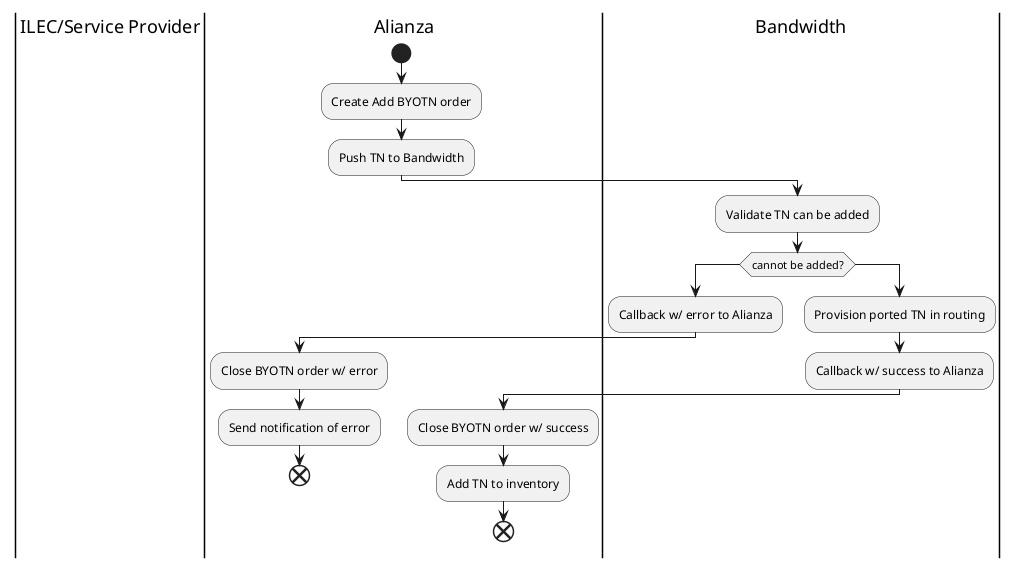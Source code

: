 @startuml
'https://plantuml.com/activity-diagram-beta

|ILEC/Service Provider|

|Alianza|

start
:Create Add BYOTN order;
:Push TN to Bandwidth;
|Bandwidth|
:Validate TN can be added;
if (cannot be added?)
    |Bandwidth|
    :Callback w/ error to Alianza;
    |Alianza|
    :Close BYOTN order w/ error;
    :Send notification of error;
    end
else
    |Bandwidth|
    :Provision ported TN in routing;
    :Callback w/ success to Alianza;
    |Alianza|
    :Close BYOTN order w/ success;
    :Add TN to inventory;
    end
endif

@enduml
